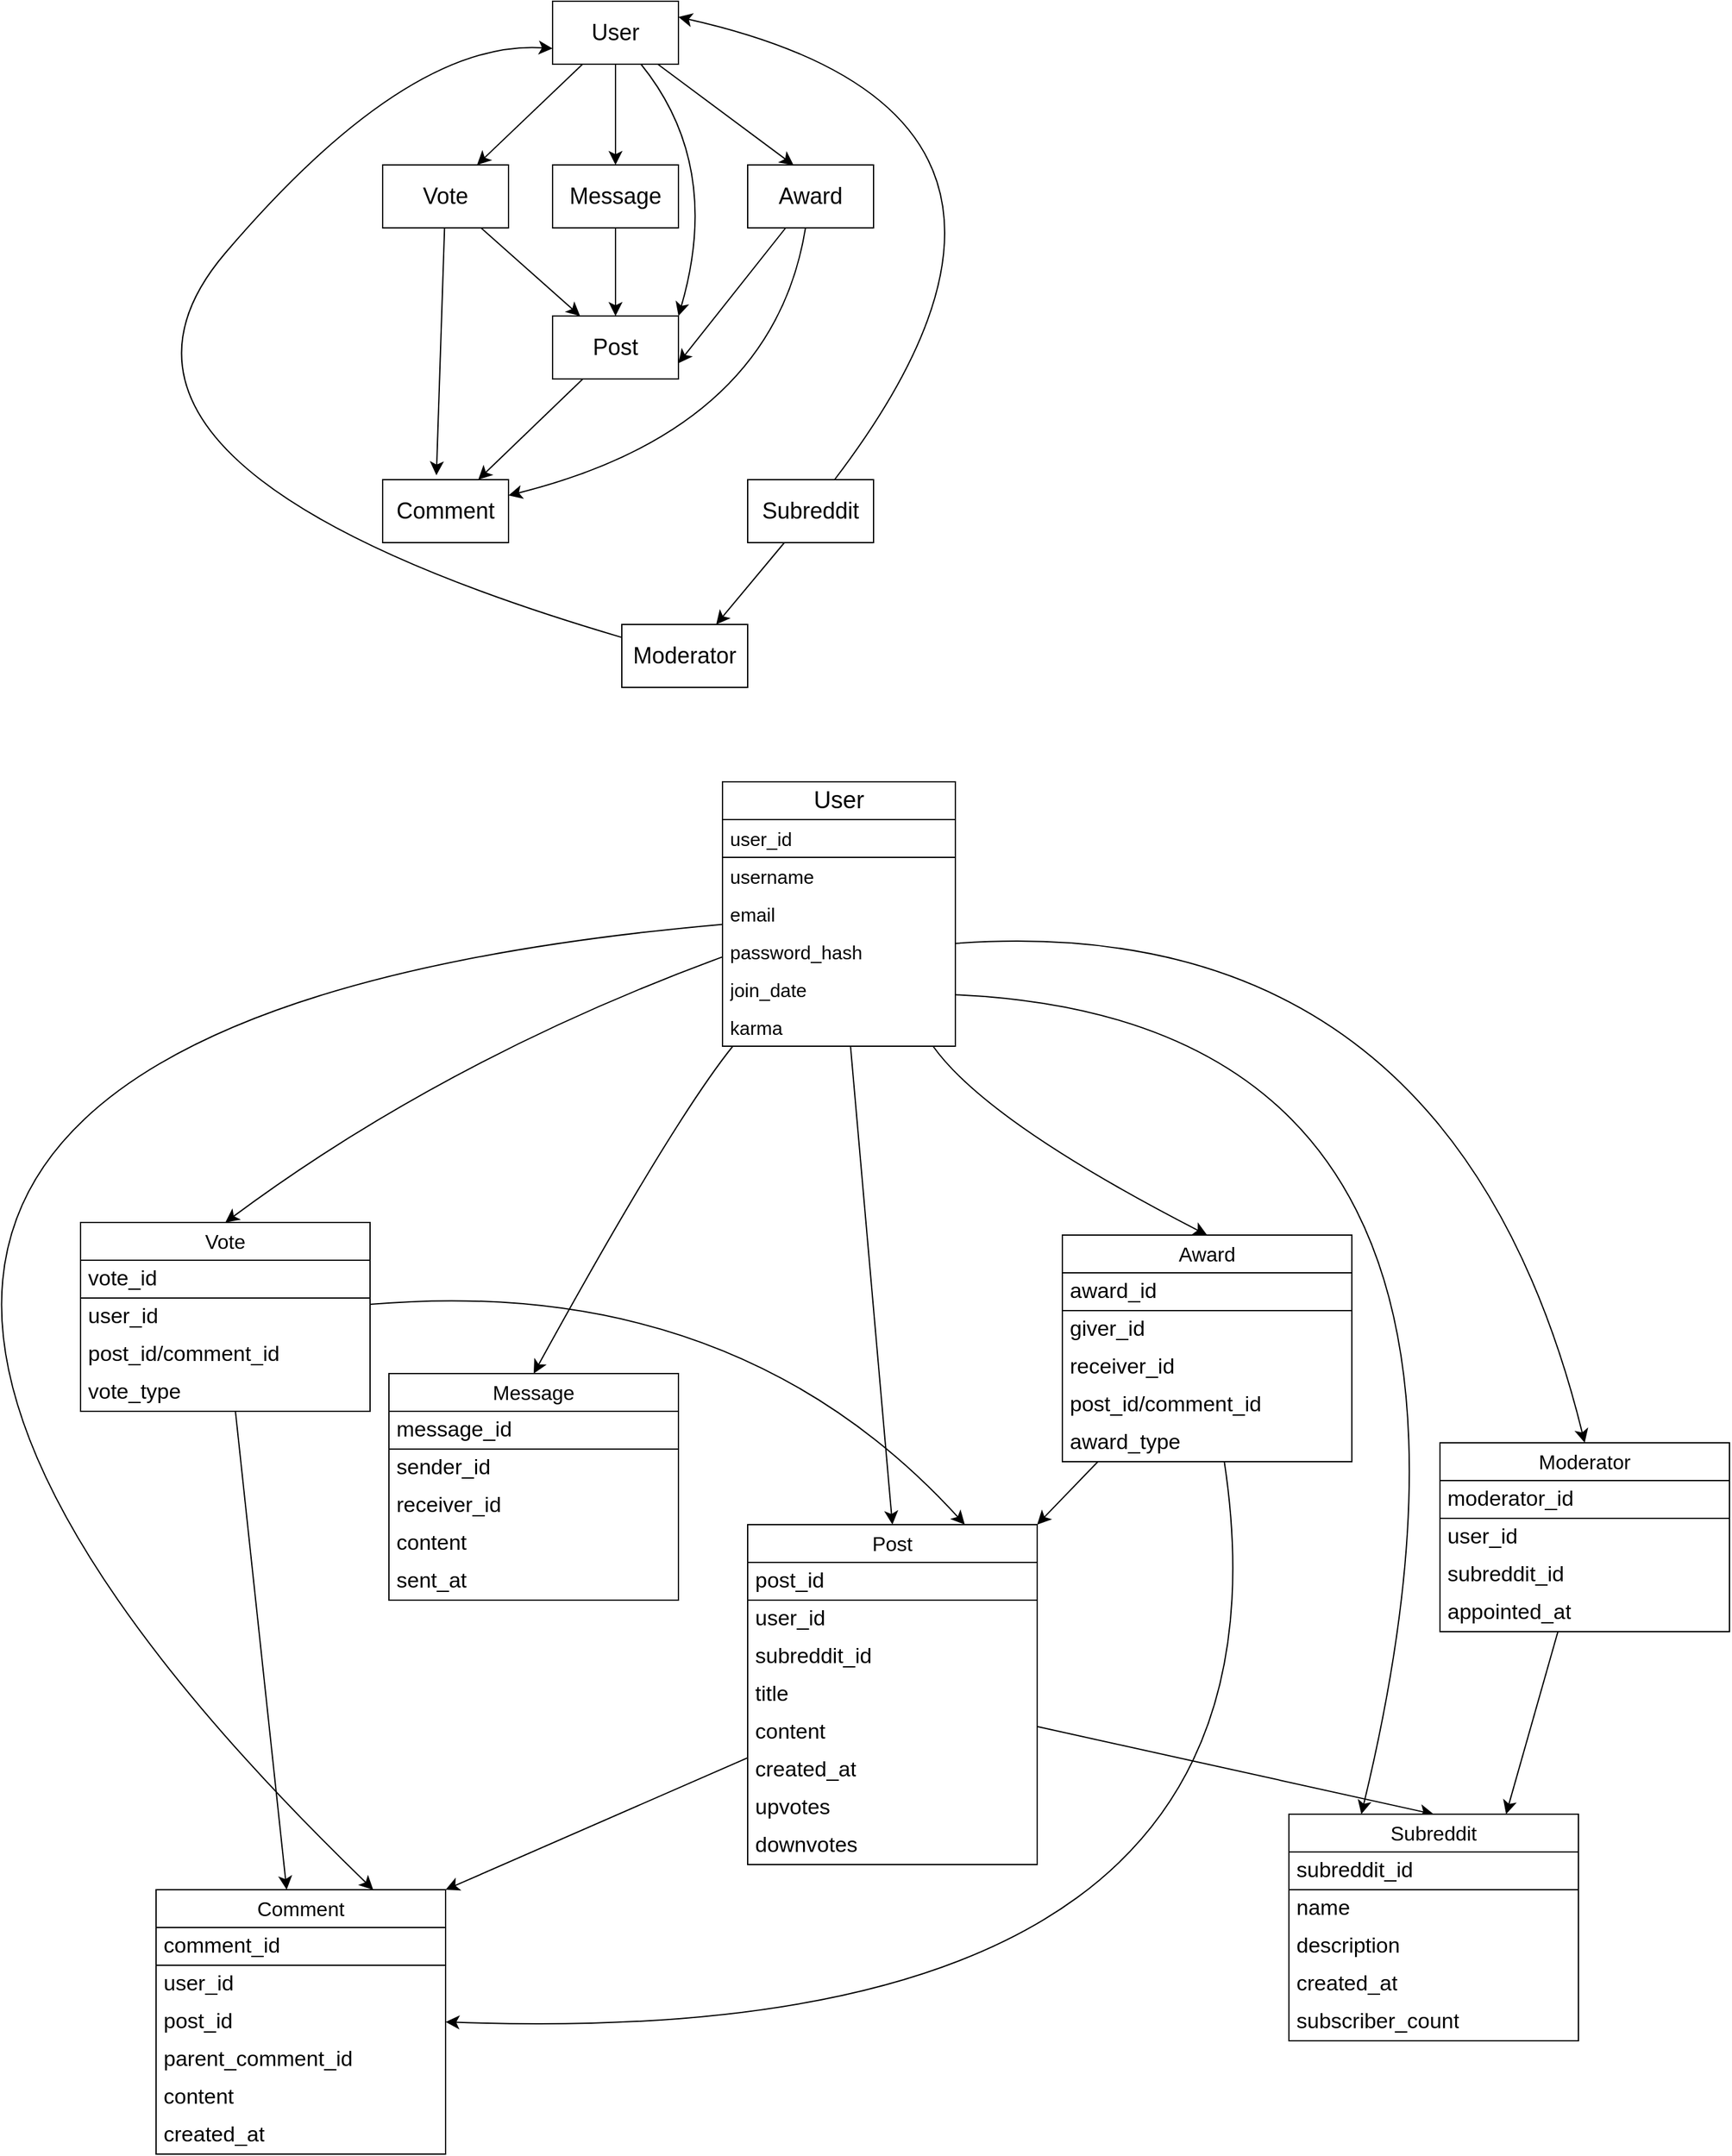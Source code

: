 <mxfile version="24.8.0">
  <diagram name="Page-1" id="GMgQtYpnSTnjItMJ45bt">
    <mxGraphModel dx="2238" dy="1005" grid="1" gridSize="10" guides="1" tooltips="1" connect="1" arrows="1" fold="1" page="1" pageScale="1" pageWidth="850" pageHeight="1100" math="0" shadow="0">
      <root>
        <mxCell id="0" />
        <mxCell id="1" parent="0" />
        <mxCell id="Gs99Epr3pNbpuj_0KiGw-8" style="edgeStyle=none;curved=1;rounded=0;orthogonalLoop=1;jettySize=auto;html=1;entryX=0.75;entryY=0;entryDx=0;entryDy=0;fontSize=12;startSize=8;endSize=8;" parent="1" source="Gs99Epr3pNbpuj_0KiGw-1" target="Gs99Epr3pNbpuj_0KiGw-2" edge="1">
          <mxGeometry relative="1" as="geometry" />
        </mxCell>
        <mxCell id="Gs99Epr3pNbpuj_0KiGw-11" value="" style="edgeStyle=none;curved=1;rounded=0;orthogonalLoop=1;jettySize=auto;html=1;fontSize=12;startSize=8;endSize=8;" parent="1" source="Gs99Epr3pNbpuj_0KiGw-1" target="Gs99Epr3pNbpuj_0KiGw-3" edge="1">
          <mxGeometry relative="1" as="geometry">
            <Array as="points">
              <mxPoint x="425" y="160" />
            </Array>
          </mxGeometry>
        </mxCell>
        <mxCell id="Gs99Epr3pNbpuj_0KiGw-13" style="edgeStyle=none;curved=1;rounded=0;orthogonalLoop=1;jettySize=auto;html=1;fontSize=12;startSize=8;endSize=8;entryX=1;entryY=0;entryDx=0;entryDy=0;" parent="1" source="Gs99Epr3pNbpuj_0KiGw-1" target="Gs99Epr3pNbpuj_0KiGw-5" edge="1">
          <mxGeometry relative="1" as="geometry">
            <mxPoint x="530.0" y="280.0" as="targetPoint" />
            <Array as="points">
              <mxPoint x="510" y="160" />
            </Array>
          </mxGeometry>
        </mxCell>
        <mxCell id="Gs99Epr3pNbpuj_0KiGw-1" value="&lt;font style=&quot;font-size: 18px;&quot;&gt;User&lt;/font&gt;" style="rounded=0;whiteSpace=wrap;html=1;" parent="1" vertex="1">
          <mxGeometry x="375" y="30" width="100" height="50" as="geometry" />
        </mxCell>
        <mxCell id="Gs99Epr3pNbpuj_0KiGw-23" style="edgeStyle=none;curved=1;rounded=0;orthogonalLoop=1;jettySize=auto;html=1;fontSize=12;startSize=8;endSize=8;" parent="1" source="Gs99Epr3pNbpuj_0KiGw-2" target="Gs99Epr3pNbpuj_0KiGw-5" edge="1">
          <mxGeometry relative="1" as="geometry" />
        </mxCell>
        <mxCell id="Gs99Epr3pNbpuj_0KiGw-2" value="&lt;font style=&quot;font-size: 18px;&quot;&gt;Vote&lt;/font&gt;" style="rounded=0;whiteSpace=wrap;html=1;" parent="1" vertex="1">
          <mxGeometry x="240" y="160" width="100" height="50" as="geometry" />
        </mxCell>
        <mxCell id="Gs99Epr3pNbpuj_0KiGw-12" style="edgeStyle=none;curved=1;rounded=0;orthogonalLoop=1;jettySize=auto;html=1;fontSize=12;startSize=8;endSize=8;" parent="1" source="Gs99Epr3pNbpuj_0KiGw-3" target="Gs99Epr3pNbpuj_0KiGw-5" edge="1">
          <mxGeometry relative="1" as="geometry" />
        </mxCell>
        <mxCell id="Gs99Epr3pNbpuj_0KiGw-3" value="&lt;font style=&quot;font-size: 18px;&quot;&gt;Message&lt;/font&gt;" style="rounded=0;whiteSpace=wrap;html=1;" parent="1" vertex="1">
          <mxGeometry x="375" y="160" width="100" height="50" as="geometry" />
        </mxCell>
        <mxCell id="Gs99Epr3pNbpuj_0KiGw-15" style="edgeStyle=none;curved=1;rounded=0;orthogonalLoop=1;jettySize=auto;html=1;entryX=1;entryY=0.75;entryDx=0;entryDy=0;fontSize=12;startSize=8;endSize=8;" parent="1" source="Gs99Epr3pNbpuj_0KiGw-4" target="Gs99Epr3pNbpuj_0KiGw-5" edge="1">
          <mxGeometry relative="1" as="geometry" />
        </mxCell>
        <mxCell id="Gs99Epr3pNbpuj_0KiGw-22" style="edgeStyle=none;curved=1;rounded=0;orthogonalLoop=1;jettySize=auto;html=1;fontSize=12;startSize=8;endSize=8;" parent="1" source="Gs99Epr3pNbpuj_0KiGw-4" target="Gs99Epr3pNbpuj_0KiGw-6" edge="1">
          <mxGeometry relative="1" as="geometry">
            <Array as="points">
              <mxPoint x="550" y="370" />
            </Array>
          </mxGeometry>
        </mxCell>
        <mxCell id="Gs99Epr3pNbpuj_0KiGw-4" value="&lt;font style=&quot;font-size: 18px;&quot;&gt;Award&lt;/font&gt;" style="rounded=0;whiteSpace=wrap;html=1;" parent="1" vertex="1">
          <mxGeometry x="530" y="160" width="100" height="50" as="geometry" />
        </mxCell>
        <mxCell id="Gs99Epr3pNbpuj_0KiGw-16" style="edgeStyle=none;curved=1;rounded=0;orthogonalLoop=1;jettySize=auto;html=1;fontSize=12;startSize=8;endSize=8;" parent="1" source="Gs99Epr3pNbpuj_0KiGw-5" target="Gs99Epr3pNbpuj_0KiGw-6" edge="1">
          <mxGeometry relative="1" as="geometry" />
        </mxCell>
        <mxCell id="Gs99Epr3pNbpuj_0KiGw-5" value="&lt;font style=&quot;font-size: 18px;&quot;&gt;Post&lt;/font&gt;" style="rounded=0;whiteSpace=wrap;html=1;" parent="1" vertex="1">
          <mxGeometry x="375" y="280" width="100" height="50" as="geometry" />
        </mxCell>
        <mxCell id="Gs99Epr3pNbpuj_0KiGw-6" value="&lt;font style=&quot;font-size: 18px;&quot;&gt;Comment&lt;/font&gt;" style="rounded=0;whiteSpace=wrap;html=1;" parent="1" vertex="1">
          <mxGeometry x="240" y="410" width="100" height="50" as="geometry" />
        </mxCell>
        <mxCell id="Gs99Epr3pNbpuj_0KiGw-17" style="edgeStyle=none;curved=1;rounded=0;orthogonalLoop=1;jettySize=auto;html=1;fontSize=12;startSize=8;endSize=8;entryX=1;entryY=0.25;entryDx=0;entryDy=0;" parent="1" source="Gs99Epr3pNbpuj_0KiGw-7" target="Gs99Epr3pNbpuj_0KiGw-1" edge="1">
          <mxGeometry relative="1" as="geometry">
            <mxPoint x="740" y="60" as="targetPoint" />
            <Array as="points">
              <mxPoint x="820" y="120" />
            </Array>
          </mxGeometry>
        </mxCell>
        <mxCell id="Gs99Epr3pNbpuj_0KiGw-20" style="edgeStyle=none;curved=1;rounded=0;orthogonalLoop=1;jettySize=auto;html=1;entryX=0.75;entryY=0;entryDx=0;entryDy=0;fontSize=12;startSize=8;endSize=8;" parent="1" source="Gs99Epr3pNbpuj_0KiGw-7" target="Gs99Epr3pNbpuj_0KiGw-19" edge="1">
          <mxGeometry relative="1" as="geometry" />
        </mxCell>
        <mxCell id="Gs99Epr3pNbpuj_0KiGw-7" value="&lt;span style=&quot;font-size: 18px;&quot;&gt;Subreddit&lt;/span&gt;" style="rounded=0;whiteSpace=wrap;html=1;" parent="1" vertex="1">
          <mxGeometry x="530" y="410" width="100" height="50" as="geometry" />
        </mxCell>
        <mxCell id="Gs99Epr3pNbpuj_0KiGw-10" style="edgeStyle=none;curved=1;rounded=0;orthogonalLoop=1;jettySize=auto;html=1;entryX=0.427;entryY=-0.07;entryDx=0;entryDy=0;entryPerimeter=0;fontSize=12;startSize=8;endSize=8;" parent="1" source="Gs99Epr3pNbpuj_0KiGw-2" target="Gs99Epr3pNbpuj_0KiGw-6" edge="1">
          <mxGeometry relative="1" as="geometry" />
        </mxCell>
        <mxCell id="Gs99Epr3pNbpuj_0KiGw-14" style="edgeStyle=none;curved=1;rounded=0;orthogonalLoop=1;jettySize=auto;html=1;entryX=0.365;entryY=0.005;entryDx=0;entryDy=0;entryPerimeter=0;fontSize=12;startSize=8;endSize=8;" parent="1" source="Gs99Epr3pNbpuj_0KiGw-1" target="Gs99Epr3pNbpuj_0KiGw-4" edge="1">
          <mxGeometry relative="1" as="geometry" />
        </mxCell>
        <mxCell id="Gs99Epr3pNbpuj_0KiGw-21" style="edgeStyle=none;curved=1;rounded=0;orthogonalLoop=1;jettySize=auto;html=1;entryX=0;entryY=0.75;entryDx=0;entryDy=0;fontSize=12;startSize=8;endSize=8;" parent="1" source="Gs99Epr3pNbpuj_0KiGw-19" target="Gs99Epr3pNbpuj_0KiGw-1" edge="1">
          <mxGeometry relative="1" as="geometry">
            <Array as="points">
              <mxPoint x="-30" y="400" />
              <mxPoint x="260" y="60" />
            </Array>
          </mxGeometry>
        </mxCell>
        <mxCell id="Gs99Epr3pNbpuj_0KiGw-19" value="&lt;span style=&quot;font-size: 18px;&quot;&gt;Moderator&lt;/span&gt;" style="rounded=0;whiteSpace=wrap;html=1;" parent="1" vertex="1">
          <mxGeometry x="430" y="525" width="100" height="50" as="geometry" />
        </mxCell>
        <mxCell id="Gs99Epr3pNbpuj_0KiGw-87" style="edgeStyle=none;curved=1;rounded=0;orthogonalLoop=1;jettySize=auto;html=1;entryX=0.5;entryY=0;entryDx=0;entryDy=0;fontSize=12;startSize=8;endSize=8;" parent="1" source="Gs99Epr3pNbpuj_0KiGw-24" target="Gs99Epr3pNbpuj_0KiGw-36" edge="1">
          <mxGeometry relative="1" as="geometry">
            <Array as="points">
              <mxPoint x="290" y="870" />
            </Array>
          </mxGeometry>
        </mxCell>
        <mxCell id="Gs99Epr3pNbpuj_0KiGw-88" style="edgeStyle=none;curved=1;rounded=0;orthogonalLoop=1;jettySize=auto;html=1;entryX=0.5;entryY=0;entryDx=0;entryDy=0;fontSize=12;startSize=8;endSize=8;" parent="1" source="Gs99Epr3pNbpuj_0KiGw-24" target="Gs99Epr3pNbpuj_0KiGw-41" edge="1">
          <mxGeometry relative="1" as="geometry">
            <Array as="points">
              <mxPoint x="470" y="920" />
            </Array>
          </mxGeometry>
        </mxCell>
        <mxCell id="Gs99Epr3pNbpuj_0KiGw-89" style="edgeStyle=none;curved=1;rounded=0;orthogonalLoop=1;jettySize=auto;html=1;fontSize=12;startSize=8;endSize=8;entryX=0.5;entryY=0;entryDx=0;entryDy=0;" parent="1" source="Gs99Epr3pNbpuj_0KiGw-24" target="Gs99Epr3pNbpuj_0KiGw-47" edge="1">
          <mxGeometry relative="1" as="geometry">
            <Array as="points">
              <mxPoint x="720" y="920" />
            </Array>
          </mxGeometry>
        </mxCell>
        <mxCell id="Gs99Epr3pNbpuj_0KiGw-90" style="edgeStyle=none;curved=1;rounded=0;orthogonalLoop=1;jettySize=auto;html=1;entryX=0.5;entryY=0;entryDx=0;entryDy=0;fontSize=12;startSize=8;endSize=8;" parent="1" source="Gs99Epr3pNbpuj_0KiGw-24" target="Gs99Epr3pNbpuj_0KiGw-53" edge="1">
          <mxGeometry relative="1" as="geometry" />
        </mxCell>
        <mxCell id="Gs99Epr3pNbpuj_0KiGw-24" value="User" style="swimlane;fontStyle=0;childLayout=stackLayout;horizontal=1;startSize=30;horizontalStack=0;resizeParent=1;resizeParentMax=0;resizeLast=0;collapsible=1;marginBottom=0;whiteSpace=wrap;html=1;fontSize=19;swimlaneLine=1;" parent="1" vertex="1">
          <mxGeometry x="510" y="650" width="185" height="210" as="geometry">
            <mxRectangle x="330" y="640" width="80" height="40" as="alternateBounds" />
          </mxGeometry>
        </mxCell>
        <mxCell id="Gs99Epr3pNbpuj_0KiGw-25" value="user_id" style="text;strokeColor=default;fillColor=none;align=left;verticalAlign=middle;spacingLeft=4;spacingRight=4;overflow=hidden;points=[[0,0.5],[1,0.5]];portConstraint=eastwest;rotatable=0;whiteSpace=wrap;html=1;fontSize=15;swimlaneLine=1;" parent="Gs99Epr3pNbpuj_0KiGw-24" vertex="1">
          <mxGeometry y="30" width="185" height="30" as="geometry" />
        </mxCell>
        <mxCell id="Gs99Epr3pNbpuj_0KiGw-26" value="username" style="text;strokeColor=none;fillColor=none;align=left;verticalAlign=middle;spacingLeft=4;spacingRight=4;overflow=hidden;points=[[0,0.5],[1,0.5]];portConstraint=eastwest;rotatable=0;whiteSpace=wrap;html=1;fontSize=15;swimlaneLine=1;" parent="Gs99Epr3pNbpuj_0KiGw-24" vertex="1">
          <mxGeometry y="60" width="185" height="30" as="geometry" />
        </mxCell>
        <mxCell id="Gs99Epr3pNbpuj_0KiGw-27" value="email" style="text;strokeColor=none;fillColor=none;align=left;verticalAlign=middle;spacingLeft=4;spacingRight=4;overflow=hidden;points=[[0,0.5],[1,0.5]];portConstraint=eastwest;rotatable=0;whiteSpace=wrap;html=1;fontSize=15;swimlaneLine=1;" parent="Gs99Epr3pNbpuj_0KiGw-24" vertex="1">
          <mxGeometry y="90" width="185" height="30" as="geometry" />
        </mxCell>
        <mxCell id="Gs99Epr3pNbpuj_0KiGw-35" value="password_hash" style="text;strokeColor=none;fillColor=none;align=left;verticalAlign=middle;spacingLeft=4;spacingRight=4;overflow=hidden;points=[[0,0.5],[1,0.5]];portConstraint=eastwest;rotatable=0;whiteSpace=wrap;html=1;fontSize=15;swimlaneLine=1;" parent="Gs99Epr3pNbpuj_0KiGw-24" vertex="1">
          <mxGeometry y="120" width="185" height="30" as="geometry" />
        </mxCell>
        <mxCell id="Gs99Epr3pNbpuj_0KiGw-34" value="join_date" style="text;strokeColor=none;fillColor=none;align=left;verticalAlign=middle;spacingLeft=4;spacingRight=4;overflow=hidden;points=[[0,0.5],[1,0.5]];portConstraint=eastwest;rotatable=0;whiteSpace=wrap;html=1;fontSize=15;swimlaneLine=1;" parent="Gs99Epr3pNbpuj_0KiGw-24" vertex="1">
          <mxGeometry y="150" width="185" height="30" as="geometry" />
        </mxCell>
        <mxCell id="Gs99Epr3pNbpuj_0KiGw-33" value="karma" style="text;strokeColor=none;fillColor=none;align=left;verticalAlign=middle;spacingLeft=4;spacingRight=4;overflow=hidden;points=[[0,0.5],[1,0.5]];portConstraint=eastwest;rotatable=0;whiteSpace=wrap;html=1;fontSize=15;swimlaneLine=1;" parent="Gs99Epr3pNbpuj_0KiGw-24" vertex="1">
          <mxGeometry y="180" width="185" height="30" as="geometry" />
        </mxCell>
        <mxCell id="Gs99Epr3pNbpuj_0KiGw-93" style="edgeStyle=none;curved=1;rounded=0;orthogonalLoop=1;jettySize=auto;html=1;fontSize=12;startSize=8;endSize=8;" parent="1" source="Gs99Epr3pNbpuj_0KiGw-36" target="Gs99Epr3pNbpuj_0KiGw-78" edge="1">
          <mxGeometry relative="1" as="geometry" />
        </mxCell>
        <mxCell id="Gs99Epr3pNbpuj_0KiGw-36" value="&lt;font style=&quot;font-size: 16px;&quot;&gt;Vote&lt;/font&gt;" style="swimlane;fontStyle=0;childLayout=stackLayout;horizontal=1;startSize=30;horizontalStack=0;resizeParent=1;resizeParentMax=0;resizeLast=0;collapsible=1;marginBottom=0;whiteSpace=wrap;html=1;" parent="1" vertex="1">
          <mxGeometry y="1000" width="230" height="150" as="geometry" />
        </mxCell>
        <mxCell id="Gs99Epr3pNbpuj_0KiGw-37" value="vote_id" style="text;strokeColor=default;fillColor=none;align=left;verticalAlign=middle;spacingLeft=4;spacingRight=4;overflow=hidden;points=[[0,0.5],[1,0.5]];portConstraint=eastwest;rotatable=0;whiteSpace=wrap;html=1;fontSize=17;" parent="Gs99Epr3pNbpuj_0KiGw-36" vertex="1">
          <mxGeometry y="30" width="230" height="30" as="geometry" />
        </mxCell>
        <mxCell id="Gs99Epr3pNbpuj_0KiGw-38" value="user_id" style="text;strokeColor=none;fillColor=none;align=left;verticalAlign=middle;spacingLeft=4;spacingRight=4;overflow=hidden;points=[[0,0.5],[1,0.5]];portConstraint=eastwest;rotatable=0;whiteSpace=wrap;html=1;fontSize=17;" parent="Gs99Epr3pNbpuj_0KiGw-36" vertex="1">
          <mxGeometry y="60" width="230" height="30" as="geometry" />
        </mxCell>
        <mxCell id="Gs99Epr3pNbpuj_0KiGw-39" value="post_id/comment_id" style="text;strokeColor=none;fillColor=none;align=left;verticalAlign=middle;spacingLeft=4;spacingRight=4;overflow=hidden;points=[[0,0.5],[1,0.5]];portConstraint=eastwest;rotatable=0;whiteSpace=wrap;html=1;fontSize=17;" parent="Gs99Epr3pNbpuj_0KiGw-36" vertex="1">
          <mxGeometry y="90" width="230" height="30" as="geometry" />
        </mxCell>
        <mxCell id="Gs99Epr3pNbpuj_0KiGw-40" value="vote_type" style="text;strokeColor=none;fillColor=none;align=left;verticalAlign=middle;spacingLeft=4;spacingRight=4;overflow=hidden;points=[[0,0.5],[1,0.5]];portConstraint=eastwest;rotatable=0;whiteSpace=wrap;html=1;fontSize=17;" parent="Gs99Epr3pNbpuj_0KiGw-36" vertex="1">
          <mxGeometry y="120" width="230" height="30" as="geometry" />
        </mxCell>
        <mxCell id="Gs99Epr3pNbpuj_0KiGw-41" value="&lt;font style=&quot;font-size: 16px;&quot;&gt;Message&lt;/font&gt;" style="swimlane;fontStyle=0;childLayout=stackLayout;horizontal=1;startSize=30;horizontalStack=0;resizeParent=1;resizeParentMax=0;resizeLast=0;collapsible=1;marginBottom=0;whiteSpace=wrap;html=1;" parent="1" vertex="1">
          <mxGeometry x="245" y="1120" width="230" height="180" as="geometry" />
        </mxCell>
        <mxCell id="Gs99Epr3pNbpuj_0KiGw-42" value="message_id" style="text;strokeColor=default;fillColor=none;align=left;verticalAlign=middle;spacingLeft=4;spacingRight=4;overflow=hidden;points=[[0,0.5],[1,0.5]];portConstraint=eastwest;rotatable=0;whiteSpace=wrap;html=1;fontSize=17;" parent="Gs99Epr3pNbpuj_0KiGw-41" vertex="1">
          <mxGeometry y="30" width="230" height="30" as="geometry" />
        </mxCell>
        <mxCell id="Gs99Epr3pNbpuj_0KiGw-43" value="sender_id" style="text;strokeColor=none;fillColor=none;align=left;verticalAlign=middle;spacingLeft=4;spacingRight=4;overflow=hidden;points=[[0,0.5],[1,0.5]];portConstraint=eastwest;rotatable=0;whiteSpace=wrap;html=1;fontSize=17;" parent="Gs99Epr3pNbpuj_0KiGw-41" vertex="1">
          <mxGeometry y="60" width="230" height="30" as="geometry" />
        </mxCell>
        <mxCell id="Gs99Epr3pNbpuj_0KiGw-44" value="receiver_id" style="text;strokeColor=none;fillColor=none;align=left;verticalAlign=middle;spacingLeft=4;spacingRight=4;overflow=hidden;points=[[0,0.5],[1,0.5]];portConstraint=eastwest;rotatable=0;whiteSpace=wrap;html=1;fontSize=17;" parent="Gs99Epr3pNbpuj_0KiGw-41" vertex="1">
          <mxGeometry y="90" width="230" height="30" as="geometry" />
        </mxCell>
        <mxCell id="Gs99Epr3pNbpuj_0KiGw-45" value="content" style="text;strokeColor=none;fillColor=none;align=left;verticalAlign=middle;spacingLeft=4;spacingRight=4;overflow=hidden;points=[[0,0.5],[1,0.5]];portConstraint=eastwest;rotatable=0;whiteSpace=wrap;html=1;fontSize=17;" parent="Gs99Epr3pNbpuj_0KiGw-41" vertex="1">
          <mxGeometry y="120" width="230" height="30" as="geometry" />
        </mxCell>
        <mxCell id="Gs99Epr3pNbpuj_0KiGw-46" value="sent_at" style="text;strokeColor=none;fillColor=none;align=left;verticalAlign=middle;spacingLeft=4;spacingRight=4;overflow=hidden;points=[[0,0.5],[1,0.5]];portConstraint=eastwest;rotatable=0;whiteSpace=wrap;html=1;fontSize=17;" parent="Gs99Epr3pNbpuj_0KiGw-41" vertex="1">
          <mxGeometry y="150" width="230" height="30" as="geometry" />
        </mxCell>
        <mxCell id="Gs99Epr3pNbpuj_0KiGw-91" style="edgeStyle=none;curved=1;rounded=0;orthogonalLoop=1;jettySize=auto;html=1;entryX=1;entryY=0;entryDx=0;entryDy=0;fontSize=12;startSize=8;endSize=8;" parent="1" source="Gs99Epr3pNbpuj_0KiGw-47" target="Gs99Epr3pNbpuj_0KiGw-53" edge="1">
          <mxGeometry relative="1" as="geometry" />
        </mxCell>
        <mxCell id="Gs99Epr3pNbpuj_0KiGw-95" style="edgeStyle=none;curved=1;rounded=0;orthogonalLoop=1;jettySize=auto;html=1;entryX=1;entryY=0.5;entryDx=0;entryDy=0;fontSize=12;startSize=8;endSize=8;" parent="1" source="Gs99Epr3pNbpuj_0KiGw-47" target="Gs99Epr3pNbpuj_0KiGw-81" edge="1">
          <mxGeometry relative="1" as="geometry">
            <Array as="points">
              <mxPoint x="980" y="1660" />
            </Array>
          </mxGeometry>
        </mxCell>
        <mxCell id="Gs99Epr3pNbpuj_0KiGw-47" value="&lt;font style=&quot;font-size: 16px;&quot;&gt;Award&lt;/font&gt;" style="swimlane;fontStyle=0;childLayout=stackLayout;horizontal=1;startSize=30;horizontalStack=0;resizeParent=1;resizeParentMax=0;resizeLast=0;collapsible=1;marginBottom=0;whiteSpace=wrap;html=1;" parent="1" vertex="1">
          <mxGeometry x="780" y="1010" width="230" height="180" as="geometry" />
        </mxCell>
        <mxCell id="Gs99Epr3pNbpuj_0KiGw-48" value="award&lt;span style=&quot;background-color: initial;&quot;&gt;_id&lt;/span&gt;" style="text;strokeColor=default;fillColor=none;align=left;verticalAlign=middle;spacingLeft=4;spacingRight=4;overflow=hidden;points=[[0,0.5],[1,0.5]];portConstraint=eastwest;rotatable=0;whiteSpace=wrap;html=1;fontSize=17;" parent="Gs99Epr3pNbpuj_0KiGw-47" vertex="1">
          <mxGeometry y="30" width="230" height="30" as="geometry" />
        </mxCell>
        <mxCell id="Gs99Epr3pNbpuj_0KiGw-49" value="giver_id" style="text;strokeColor=none;fillColor=none;align=left;verticalAlign=middle;spacingLeft=4;spacingRight=4;overflow=hidden;points=[[0,0.5],[1,0.5]];portConstraint=eastwest;rotatable=0;whiteSpace=wrap;html=1;fontSize=17;" parent="Gs99Epr3pNbpuj_0KiGw-47" vertex="1">
          <mxGeometry y="60" width="230" height="30" as="geometry" />
        </mxCell>
        <mxCell id="Gs99Epr3pNbpuj_0KiGw-50" value="receiver_id" style="text;strokeColor=none;fillColor=none;align=left;verticalAlign=middle;spacingLeft=4;spacingRight=4;overflow=hidden;points=[[0,0.5],[1,0.5]];portConstraint=eastwest;rotatable=0;whiteSpace=wrap;html=1;fontSize=17;" parent="Gs99Epr3pNbpuj_0KiGw-47" vertex="1">
          <mxGeometry y="90" width="230" height="30" as="geometry" />
        </mxCell>
        <mxCell id="Gs99Epr3pNbpuj_0KiGw-51" value="post_id/comment_id" style="text;strokeColor=none;fillColor=none;align=left;verticalAlign=middle;spacingLeft=4;spacingRight=4;overflow=hidden;points=[[0,0.5],[1,0.5]];portConstraint=eastwest;rotatable=0;whiteSpace=wrap;html=1;fontSize=17;" parent="Gs99Epr3pNbpuj_0KiGw-47" vertex="1">
          <mxGeometry y="120" width="230" height="30" as="geometry" />
        </mxCell>
        <mxCell id="Gs99Epr3pNbpuj_0KiGw-52" value="award_type" style="text;strokeColor=none;fillColor=none;align=left;verticalAlign=middle;spacingLeft=4;spacingRight=4;overflow=hidden;points=[[0,0.5],[1,0.5]];portConstraint=eastwest;rotatable=0;whiteSpace=wrap;html=1;fontSize=17;" parent="Gs99Epr3pNbpuj_0KiGw-47" vertex="1">
          <mxGeometry y="150" width="230" height="30" as="geometry" />
        </mxCell>
        <mxCell id="Gs99Epr3pNbpuj_0KiGw-94" style="edgeStyle=none;curved=1;rounded=0;orthogonalLoop=1;jettySize=auto;html=1;fontSize=12;startSize=8;endSize=8;" parent="1" source="Gs99Epr3pNbpuj_0KiGw-53" edge="1">
          <mxGeometry relative="1" as="geometry">
            <mxPoint x="290.0" y="1530" as="targetPoint" />
          </mxGeometry>
        </mxCell>
        <mxCell id="Gs99Epr3pNbpuj_0KiGw-96" style="edgeStyle=none;curved=1;rounded=0;orthogonalLoop=1;jettySize=auto;html=1;entryX=0.5;entryY=0;entryDx=0;entryDy=0;fontSize=12;startSize=8;endSize=8;" parent="1" source="Gs99Epr3pNbpuj_0KiGw-53" target="Gs99Epr3pNbpuj_0KiGw-69" edge="1">
          <mxGeometry relative="1" as="geometry" />
        </mxCell>
        <mxCell id="Gs99Epr3pNbpuj_0KiGw-53" value="&lt;font style=&quot;font-size: 16px;&quot;&gt;Post&lt;/font&gt;" style="swimlane;fontStyle=0;childLayout=stackLayout;horizontal=1;startSize=30;horizontalStack=0;resizeParent=1;resizeParentMax=0;resizeLast=0;collapsible=1;marginBottom=0;whiteSpace=wrap;html=1;" parent="1" vertex="1">
          <mxGeometry x="530" y="1240" width="230" height="270" as="geometry" />
        </mxCell>
        <mxCell id="Gs99Epr3pNbpuj_0KiGw-54" value="post_id" style="text;strokeColor=default;fillColor=none;align=left;verticalAlign=middle;spacingLeft=4;spacingRight=4;overflow=hidden;points=[[0,0.5],[1,0.5]];portConstraint=eastwest;rotatable=0;whiteSpace=wrap;html=1;fontSize=17;" parent="Gs99Epr3pNbpuj_0KiGw-53" vertex="1">
          <mxGeometry y="30" width="230" height="30" as="geometry" />
        </mxCell>
        <mxCell id="Gs99Epr3pNbpuj_0KiGw-55" value="user_id" style="text;strokeColor=none;fillColor=none;align=left;verticalAlign=middle;spacingLeft=4;spacingRight=4;overflow=hidden;points=[[0,0.5],[1,0.5]];portConstraint=eastwest;rotatable=0;whiteSpace=wrap;html=1;fontSize=17;" parent="Gs99Epr3pNbpuj_0KiGw-53" vertex="1">
          <mxGeometry y="60" width="230" height="30" as="geometry" />
        </mxCell>
        <mxCell id="Gs99Epr3pNbpuj_0KiGw-56" value="subreddit_id" style="text;strokeColor=none;fillColor=none;align=left;verticalAlign=middle;spacingLeft=4;spacingRight=4;overflow=hidden;points=[[0,0.5],[1,0.5]];portConstraint=eastwest;rotatable=0;whiteSpace=wrap;html=1;fontSize=17;" parent="Gs99Epr3pNbpuj_0KiGw-53" vertex="1">
          <mxGeometry y="90" width="230" height="30" as="geometry" />
        </mxCell>
        <mxCell id="Gs99Epr3pNbpuj_0KiGw-57" value="title" style="text;strokeColor=none;fillColor=none;align=left;verticalAlign=middle;spacingLeft=4;spacingRight=4;overflow=hidden;points=[[0,0.5],[1,0.5]];portConstraint=eastwest;rotatable=0;whiteSpace=wrap;html=1;fontSize=17;" parent="Gs99Epr3pNbpuj_0KiGw-53" vertex="1">
          <mxGeometry y="120" width="230" height="30" as="geometry" />
        </mxCell>
        <mxCell id="Gs99Epr3pNbpuj_0KiGw-58" value="content" style="text;strokeColor=none;fillColor=none;align=left;verticalAlign=middle;spacingLeft=4;spacingRight=4;overflow=hidden;points=[[0,0.5],[1,0.5]];portConstraint=eastwest;rotatable=0;whiteSpace=wrap;html=1;fontSize=17;" parent="Gs99Epr3pNbpuj_0KiGw-53" vertex="1">
          <mxGeometry y="150" width="230" height="30" as="geometry" />
        </mxCell>
        <mxCell id="Gs99Epr3pNbpuj_0KiGw-60" value="created_at" style="text;strokeColor=none;fillColor=none;align=left;verticalAlign=middle;spacingLeft=4;spacingRight=4;overflow=hidden;points=[[0,0.5],[1,0.5]];portConstraint=eastwest;rotatable=0;whiteSpace=wrap;html=1;fontSize=17;" parent="Gs99Epr3pNbpuj_0KiGw-53" vertex="1">
          <mxGeometry y="180" width="230" height="30" as="geometry" />
        </mxCell>
        <mxCell id="Gs99Epr3pNbpuj_0KiGw-62" value="upvotes" style="text;strokeColor=none;fillColor=none;align=left;verticalAlign=middle;spacingLeft=4;spacingRight=4;overflow=hidden;points=[[0,0.5],[1,0.5]];portConstraint=eastwest;rotatable=0;whiteSpace=wrap;html=1;fontSize=17;" parent="Gs99Epr3pNbpuj_0KiGw-53" vertex="1">
          <mxGeometry y="210" width="230" height="30" as="geometry" />
        </mxCell>
        <mxCell id="Gs99Epr3pNbpuj_0KiGw-59" value="downvotes" style="text;strokeColor=none;fillColor=none;align=left;verticalAlign=middle;spacingLeft=4;spacingRight=4;overflow=hidden;points=[[0,0.5],[1,0.5]];portConstraint=eastwest;rotatable=0;whiteSpace=wrap;html=1;fontSize=17;" parent="Gs99Epr3pNbpuj_0KiGw-53" vertex="1">
          <mxGeometry y="240" width="230" height="30" as="geometry" />
        </mxCell>
        <mxCell id="Gs99Epr3pNbpuj_0KiGw-99" style="edgeStyle=none;curved=1;rounded=0;orthogonalLoop=1;jettySize=auto;html=1;entryX=0.75;entryY=0;entryDx=0;entryDy=0;fontSize=12;startSize=8;endSize=8;" parent="1" source="Gs99Epr3pNbpuj_0KiGw-63" target="Gs99Epr3pNbpuj_0KiGw-69" edge="1">
          <mxGeometry relative="1" as="geometry" />
        </mxCell>
        <mxCell id="Gs99Epr3pNbpuj_0KiGw-63" value="&lt;font style=&quot;font-size: 16px;&quot;&gt;Moderator&lt;/font&gt;" style="swimlane;fontStyle=0;childLayout=stackLayout;horizontal=1;startSize=30;horizontalStack=0;resizeParent=1;resizeParentMax=0;resizeLast=0;collapsible=1;marginBottom=0;whiteSpace=wrap;html=1;" parent="1" vertex="1">
          <mxGeometry x="1080" y="1175" width="230" height="150" as="geometry" />
        </mxCell>
        <mxCell id="Gs99Epr3pNbpuj_0KiGw-64" value="moderator_id" style="text;strokeColor=default;fillColor=none;align=left;verticalAlign=middle;spacingLeft=4;spacingRight=4;overflow=hidden;points=[[0,0.5],[1,0.5]];portConstraint=eastwest;rotatable=0;whiteSpace=wrap;html=1;fontSize=17;" parent="Gs99Epr3pNbpuj_0KiGw-63" vertex="1">
          <mxGeometry y="30" width="230" height="30" as="geometry" />
        </mxCell>
        <mxCell id="Gs99Epr3pNbpuj_0KiGw-65" value="user_id" style="text;strokeColor=none;fillColor=none;align=left;verticalAlign=middle;spacingLeft=4;spacingRight=4;overflow=hidden;points=[[0,0.5],[1,0.5]];portConstraint=eastwest;rotatable=0;whiteSpace=wrap;html=1;fontSize=17;" parent="Gs99Epr3pNbpuj_0KiGw-63" vertex="1">
          <mxGeometry y="60" width="230" height="30" as="geometry" />
        </mxCell>
        <mxCell id="Gs99Epr3pNbpuj_0KiGw-66" value="subreddit_id" style="text;strokeColor=none;fillColor=none;align=left;verticalAlign=middle;spacingLeft=4;spacingRight=4;overflow=hidden;points=[[0,0.5],[1,0.5]];portConstraint=eastwest;rotatable=0;whiteSpace=wrap;html=1;fontSize=17;" parent="Gs99Epr3pNbpuj_0KiGw-63" vertex="1">
          <mxGeometry y="90" width="230" height="30" as="geometry" />
        </mxCell>
        <mxCell id="Gs99Epr3pNbpuj_0KiGw-67" value="appointed_at" style="text;strokeColor=none;fillColor=none;align=left;verticalAlign=middle;spacingLeft=4;spacingRight=4;overflow=hidden;points=[[0,0.5],[1,0.5]];portConstraint=eastwest;rotatable=0;whiteSpace=wrap;html=1;fontSize=17;" parent="Gs99Epr3pNbpuj_0KiGw-63" vertex="1">
          <mxGeometry y="120" width="230" height="30" as="geometry" />
        </mxCell>
        <mxCell id="Gs99Epr3pNbpuj_0KiGw-69" value="&lt;font style=&quot;font-size: 16px;&quot;&gt;Subreddit&lt;/font&gt;" style="swimlane;fontStyle=0;childLayout=stackLayout;horizontal=1;startSize=30;horizontalStack=0;resizeParent=1;resizeParentMax=0;resizeLast=0;collapsible=1;marginBottom=0;whiteSpace=wrap;html=1;" parent="1" vertex="1">
          <mxGeometry x="960" y="1470" width="230" height="180" as="geometry" />
        </mxCell>
        <mxCell id="Gs99Epr3pNbpuj_0KiGw-70" value="subreddit_id" style="text;strokeColor=default;fillColor=none;align=left;verticalAlign=middle;spacingLeft=4;spacingRight=4;overflow=hidden;points=[[0,0.5],[1,0.5]];portConstraint=eastwest;rotatable=0;whiteSpace=wrap;html=1;fontSize=17;" parent="Gs99Epr3pNbpuj_0KiGw-69" vertex="1">
          <mxGeometry y="30" width="230" height="30" as="geometry" />
        </mxCell>
        <mxCell id="Gs99Epr3pNbpuj_0KiGw-71" value="name" style="text;strokeColor=none;fillColor=none;align=left;verticalAlign=middle;spacingLeft=4;spacingRight=4;overflow=hidden;points=[[0,0.5],[1,0.5]];portConstraint=eastwest;rotatable=0;whiteSpace=wrap;html=1;fontSize=17;" parent="Gs99Epr3pNbpuj_0KiGw-69" vertex="1">
          <mxGeometry y="60" width="230" height="30" as="geometry" />
        </mxCell>
        <mxCell id="Gs99Epr3pNbpuj_0KiGw-72" value="description" style="text;strokeColor=none;fillColor=none;align=left;verticalAlign=middle;spacingLeft=4;spacingRight=4;overflow=hidden;points=[[0,0.5],[1,0.5]];portConstraint=eastwest;rotatable=0;whiteSpace=wrap;html=1;fontSize=17;" parent="Gs99Epr3pNbpuj_0KiGw-69" vertex="1">
          <mxGeometry y="90" width="230" height="30" as="geometry" />
        </mxCell>
        <mxCell id="Gs99Epr3pNbpuj_0KiGw-73" value="created_at" style="text;strokeColor=none;fillColor=none;align=left;verticalAlign=middle;spacingLeft=4;spacingRight=4;overflow=hidden;points=[[0,0.5],[1,0.5]];portConstraint=eastwest;rotatable=0;whiteSpace=wrap;html=1;fontSize=17;" parent="Gs99Epr3pNbpuj_0KiGw-69" vertex="1">
          <mxGeometry y="120" width="230" height="30" as="geometry" />
        </mxCell>
        <mxCell id="Gs99Epr3pNbpuj_0KiGw-74" value="subscriber_count" style="text;strokeColor=none;fillColor=none;align=left;verticalAlign=middle;spacingLeft=4;spacingRight=4;overflow=hidden;points=[[0,0.5],[1,0.5]];portConstraint=eastwest;rotatable=0;whiteSpace=wrap;html=1;fontSize=17;" parent="Gs99Epr3pNbpuj_0KiGw-69" vertex="1">
          <mxGeometry y="150" width="230" height="30" as="geometry" />
        </mxCell>
        <mxCell id="Gs99Epr3pNbpuj_0KiGw-78" value="&lt;font style=&quot;font-size: 16px;&quot;&gt;Comment&lt;/font&gt;" style="swimlane;fontStyle=0;childLayout=stackLayout;horizontal=1;startSize=30;horizontalStack=0;resizeParent=1;resizeParentMax=0;resizeLast=0;collapsible=1;marginBottom=0;whiteSpace=wrap;html=1;" parent="1" vertex="1">
          <mxGeometry x="60" y="1530" width="230" height="210" as="geometry" />
        </mxCell>
        <mxCell id="Gs99Epr3pNbpuj_0KiGw-79" value="comment_id" style="text;strokeColor=default;fillColor=none;align=left;verticalAlign=middle;spacingLeft=4;spacingRight=4;overflow=hidden;points=[[0,0.5],[1,0.5]];portConstraint=eastwest;rotatable=0;whiteSpace=wrap;html=1;fontSize=17;" parent="Gs99Epr3pNbpuj_0KiGw-78" vertex="1">
          <mxGeometry y="30" width="230" height="30" as="geometry" />
        </mxCell>
        <mxCell id="Gs99Epr3pNbpuj_0KiGw-80" value="user_id" style="text;strokeColor=none;fillColor=none;align=left;verticalAlign=middle;spacingLeft=4;spacingRight=4;overflow=hidden;points=[[0,0.5],[1,0.5]];portConstraint=eastwest;rotatable=0;whiteSpace=wrap;html=1;fontSize=17;" parent="Gs99Epr3pNbpuj_0KiGw-78" vertex="1">
          <mxGeometry y="60" width="230" height="30" as="geometry" />
        </mxCell>
        <mxCell id="Gs99Epr3pNbpuj_0KiGw-81" value="post_id" style="text;strokeColor=none;fillColor=none;align=left;verticalAlign=middle;spacingLeft=4;spacingRight=4;overflow=hidden;points=[[0,0.5],[1,0.5]];portConstraint=eastwest;rotatable=0;whiteSpace=wrap;html=1;fontSize=17;" parent="Gs99Epr3pNbpuj_0KiGw-78" vertex="1">
          <mxGeometry y="90" width="230" height="30" as="geometry" />
        </mxCell>
        <mxCell id="Gs99Epr3pNbpuj_0KiGw-82" value="parent_comment_id" style="text;strokeColor=none;fillColor=none;align=left;verticalAlign=middle;spacingLeft=4;spacingRight=4;overflow=hidden;points=[[0,0.5],[1,0.5]];portConstraint=eastwest;rotatable=0;whiteSpace=wrap;html=1;fontSize=17;" parent="Gs99Epr3pNbpuj_0KiGw-78" vertex="1">
          <mxGeometry y="120" width="230" height="30" as="geometry" />
        </mxCell>
        <mxCell id="Gs99Epr3pNbpuj_0KiGw-83" value="content" style="text;strokeColor=none;fillColor=none;align=left;verticalAlign=middle;spacingLeft=4;spacingRight=4;overflow=hidden;points=[[0,0.5],[1,0.5]];portConstraint=eastwest;rotatable=0;whiteSpace=wrap;html=1;fontSize=17;" parent="Gs99Epr3pNbpuj_0KiGw-78" vertex="1">
          <mxGeometry y="150" width="230" height="30" as="geometry" />
        </mxCell>
        <mxCell id="Gs99Epr3pNbpuj_0KiGw-84" value="created_at" style="text;strokeColor=none;fillColor=none;align=left;verticalAlign=middle;spacingLeft=4;spacingRight=4;overflow=hidden;points=[[0,0.5],[1,0.5]];portConstraint=eastwest;rotatable=0;whiteSpace=wrap;html=1;fontSize=17;" parent="Gs99Epr3pNbpuj_0KiGw-78" vertex="1">
          <mxGeometry y="180" width="230" height="30" as="geometry" />
        </mxCell>
        <mxCell id="Gs99Epr3pNbpuj_0KiGw-92" style="edgeStyle=none;curved=1;rounded=0;orthogonalLoop=1;jettySize=auto;html=1;fontSize=12;startSize=8;endSize=8;entryX=0.75;entryY=0;entryDx=0;entryDy=0;" parent="1" source="Gs99Epr3pNbpuj_0KiGw-36" target="Gs99Epr3pNbpuj_0KiGw-53" edge="1">
          <mxGeometry relative="1" as="geometry">
            <mxPoint x="655" y="1243" as="targetPoint" />
            <Array as="points">
              <mxPoint x="520" y="1040" />
            </Array>
          </mxGeometry>
        </mxCell>
        <mxCell id="Gs99Epr3pNbpuj_0KiGw-97" style="edgeStyle=none;curved=1;rounded=0;orthogonalLoop=1;jettySize=auto;html=1;entryX=0.25;entryY=0;entryDx=0;entryDy=0;fontSize=12;startSize=8;endSize=8;" parent="1" source="Gs99Epr3pNbpuj_0KiGw-34" target="Gs99Epr3pNbpuj_0KiGw-69" edge="1">
          <mxGeometry relative="1" as="geometry">
            <Array as="points">
              <mxPoint x="1170" y="840" />
            </Array>
          </mxGeometry>
        </mxCell>
        <mxCell id="Gs99Epr3pNbpuj_0KiGw-98" style="edgeStyle=none;curved=1;rounded=0;orthogonalLoop=1;jettySize=auto;html=1;entryX=0.5;entryY=0;entryDx=0;entryDy=0;fontSize=12;startSize=8;endSize=8;" parent="1" source="Gs99Epr3pNbpuj_0KiGw-35" target="Gs99Epr3pNbpuj_0KiGw-63" edge="1">
          <mxGeometry relative="1" as="geometry">
            <Array as="points">
              <mxPoint x="1090" y="750" />
            </Array>
          </mxGeometry>
        </mxCell>
        <mxCell id="Gs99Epr3pNbpuj_0KiGw-100" style="edgeStyle=none;curved=1;rounded=0;orthogonalLoop=1;jettySize=auto;html=1;entryX=0.75;entryY=0;entryDx=0;entryDy=0;fontSize=12;startSize=8;endSize=8;" parent="1" source="Gs99Epr3pNbpuj_0KiGw-27" target="Gs99Epr3pNbpuj_0KiGw-78" edge="1">
          <mxGeometry relative="1" as="geometry">
            <Array as="points">
              <mxPoint x="-470" y="850" />
            </Array>
          </mxGeometry>
        </mxCell>
      </root>
    </mxGraphModel>
  </diagram>
</mxfile>
